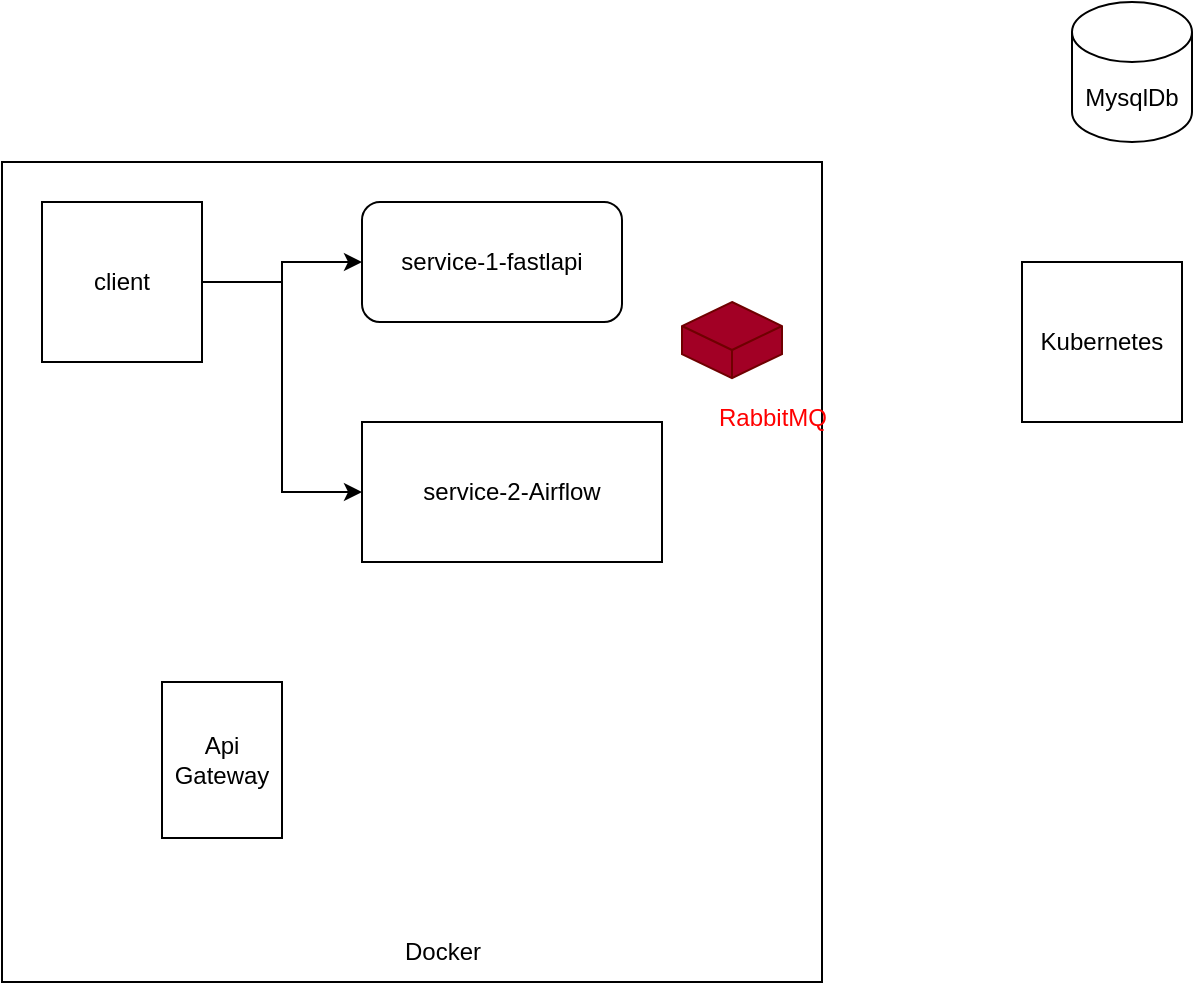<mxfile version="24.8.0">
  <diagram name="Page-1" id="BrH0A4GCe17tVJX2Lnir">
    <mxGraphModel dx="1050" dy="556" grid="1" gridSize="10" guides="1" tooltips="1" connect="1" arrows="1" fold="1" page="1" pageScale="1" pageWidth="850" pageHeight="1100" math="0" shadow="0">
      <root>
        <mxCell id="0" />
        <mxCell id="1" parent="0" />
        <mxCell id="p--BlvTsHpz5zoIBBfOx-2" value="" style="whiteSpace=wrap;html=1;aspect=fixed;" vertex="1" parent="1">
          <mxGeometry x="50" y="110" width="410" height="410" as="geometry" />
        </mxCell>
        <mxCell id="p--BlvTsHpz5zoIBBfOx-3" value="Docker" style="text;html=1;align=center;verticalAlign=middle;resizable=0;points=[];autosize=1;strokeColor=none;fillColor=none;" vertex="1" parent="1">
          <mxGeometry x="240" y="490" width="60" height="30" as="geometry" />
        </mxCell>
        <mxCell id="p--BlvTsHpz5zoIBBfOx-4" value="service-2-Airflow" style="rounded=0;whiteSpace=wrap;html=1;" vertex="1" parent="1">
          <mxGeometry x="230" y="240" width="150" height="70" as="geometry" />
        </mxCell>
        <mxCell id="p--BlvTsHpz5zoIBBfOx-5" value="service-1-fastlapi" style="rounded=1;whiteSpace=wrap;html=1;" vertex="1" parent="1">
          <mxGeometry x="230" y="130" width="130" height="60" as="geometry" />
        </mxCell>
        <mxCell id="p--BlvTsHpz5zoIBBfOx-6" value="Kubernetes" style="whiteSpace=wrap;html=1;aspect=fixed;" vertex="1" parent="1">
          <mxGeometry x="560" y="160" width="80" height="80" as="geometry" />
        </mxCell>
        <mxCell id="p--BlvTsHpz5zoIBBfOx-7" value="MysqlDb" style="shape=cylinder3;whiteSpace=wrap;html=1;boundedLbl=1;backgroundOutline=1;size=15;" vertex="1" parent="1">
          <mxGeometry x="585" y="30" width="60" height="70" as="geometry" />
        </mxCell>
        <mxCell id="p--BlvTsHpz5zoIBBfOx-10" value="" style="group;" vertex="1" connectable="0" parent="1">
          <mxGeometry x="390" y="180" width="50" height="54" as="geometry" />
        </mxCell>
        <mxCell id="p--BlvTsHpz5zoIBBfOx-8" value="" style="html=1;shape=mxgraph.basic.isocube;isoAngle=15;fillColor=#a20025;fontColor=#ffffff;strokeColor=#6F0000;" vertex="1" parent="p--BlvTsHpz5zoIBBfOx-10">
          <mxGeometry width="50" height="38.028" as="geometry" />
        </mxCell>
        <mxCell id="p--BlvTsHpz5zoIBBfOx-9" value="&lt;font color=&quot;#ff0000&quot;&gt;RabbitMQ&lt;/font&gt;" style="text;html=1;align=center;verticalAlign=middle;resizable=0;points=[];autosize=1;strokeColor=none;fillColor=none;" vertex="1" parent="p--BlvTsHpz5zoIBBfOx-10">
          <mxGeometry x="5" y="42.592" width="80" height="30" as="geometry" />
        </mxCell>
        <mxCell id="p--BlvTsHpz5zoIBBfOx-16" value="" style="edgeStyle=orthogonalEdgeStyle;rounded=0;orthogonalLoop=1;jettySize=auto;html=1;" edge="1" parent="1" source="p--BlvTsHpz5zoIBBfOx-13" target="p--BlvTsHpz5zoIBBfOx-5">
          <mxGeometry relative="1" as="geometry" />
        </mxCell>
        <mxCell id="p--BlvTsHpz5zoIBBfOx-17" style="edgeStyle=orthogonalEdgeStyle;rounded=0;orthogonalLoop=1;jettySize=auto;html=1;entryX=0;entryY=0.5;entryDx=0;entryDy=0;" edge="1" parent="1" source="p--BlvTsHpz5zoIBBfOx-13" target="p--BlvTsHpz5zoIBBfOx-4">
          <mxGeometry relative="1" as="geometry" />
        </mxCell>
        <mxCell id="p--BlvTsHpz5zoIBBfOx-13" value="client" style="whiteSpace=wrap;html=1;aspect=fixed;" vertex="1" parent="1">
          <mxGeometry x="70" y="130" width="80" height="80" as="geometry" />
        </mxCell>
        <mxCell id="p--BlvTsHpz5zoIBBfOx-15" value="Api Gateway" style="rounded=0;whiteSpace=wrap;html=1;" vertex="1" parent="1">
          <mxGeometry x="130" y="370" width="60" height="78" as="geometry" />
        </mxCell>
      </root>
    </mxGraphModel>
  </diagram>
</mxfile>
